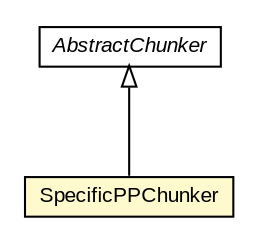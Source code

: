 #!/usr/local/bin/dot
#
# Class diagram 
# Generated by UMLGraph version R5_6-24-gf6e263 (http://www.umlgraph.org/)
#

digraph G {
	edge [fontname="arial",fontsize=10,labelfontname="arial",labelfontsize=10];
	node [fontname="arial",fontsize=10,shape=plaintext];
	nodesep=0.25;
	ranksep=0.5;
	// edu.arizona.biosemantics.semanticmarkup.ling.chunk.AbstractChunker
	c128980 [label=<<table title="edu.arizona.biosemantics.semanticmarkup.ling.chunk.AbstractChunker" border="0" cellborder="1" cellspacing="0" cellpadding="2" port="p" href="../../AbstractChunker.html">
		<tr><td><table border="0" cellspacing="0" cellpadding="1">
<tr><td align="center" balign="center"><font face="arial italic"> AbstractChunker </font></td></tr>
		</table></td></tr>
		</table>>, URL="../../AbstractChunker.html", fontname="arial", fontcolor="black", fontsize=10.0];
	// edu.arizona.biosemantics.semanticmarkup.ling.chunk.lib.chunker.SpecificPPChunker
	c128991 [label=<<table title="edu.arizona.biosemantics.semanticmarkup.ling.chunk.lib.chunker.SpecificPPChunker" border="0" cellborder="1" cellspacing="0" cellpadding="2" port="p" bgcolor="lemonChiffon" href="./SpecificPPChunker.html">
		<tr><td><table border="0" cellspacing="0" cellpadding="1">
<tr><td align="center" balign="center"> SpecificPPChunker </td></tr>
		</table></td></tr>
		</table>>, URL="./SpecificPPChunker.html", fontname="arial", fontcolor="black", fontsize=10.0];
	//edu.arizona.biosemantics.semanticmarkup.ling.chunk.lib.chunker.SpecificPPChunker extends edu.arizona.biosemantics.semanticmarkup.ling.chunk.AbstractChunker
	c128980:p -> c128991:p [dir=back,arrowtail=empty];
}

